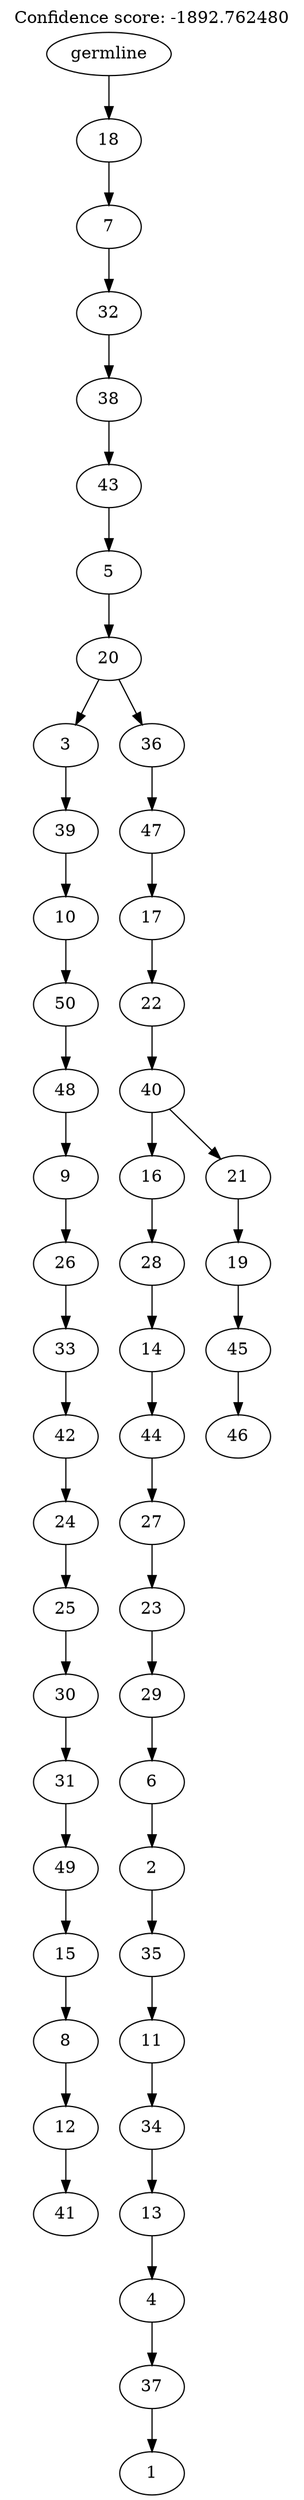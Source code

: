 digraph g {
	"49" -> "50";
	"50" [label="41"];
	"48" -> "49";
	"49" [label="12"];
	"47" -> "48";
	"48" [label="8"];
	"46" -> "47";
	"47" [label="15"];
	"45" -> "46";
	"46" [label="49"];
	"44" -> "45";
	"45" [label="31"];
	"43" -> "44";
	"44" [label="30"];
	"42" -> "43";
	"43" [label="25"];
	"41" -> "42";
	"42" [label="24"];
	"40" -> "41";
	"41" [label="42"];
	"39" -> "40";
	"40" [label="33"];
	"38" -> "39";
	"39" [label="26"];
	"37" -> "38";
	"38" [label="9"];
	"36" -> "37";
	"37" [label="48"];
	"35" -> "36";
	"36" [label="50"];
	"34" -> "35";
	"35" [label="10"];
	"33" -> "34";
	"34" [label="39"];
	"31" -> "32";
	"32" [label="1"];
	"30" -> "31";
	"31" [label="37"];
	"29" -> "30";
	"30" [label="4"];
	"28" -> "29";
	"29" [label="13"];
	"27" -> "28";
	"28" [label="34"];
	"26" -> "27";
	"27" [label="11"];
	"25" -> "26";
	"26" [label="35"];
	"24" -> "25";
	"25" [label="2"];
	"23" -> "24";
	"24" [label="6"];
	"22" -> "23";
	"23" [label="29"];
	"21" -> "22";
	"22" [label="23"];
	"20" -> "21";
	"21" [label="27"];
	"19" -> "20";
	"20" [label="44"];
	"18" -> "19";
	"19" [label="14"];
	"17" -> "18";
	"18" [label="28"];
	"15" -> "16";
	"16" [label="46"];
	"14" -> "15";
	"15" [label="45"];
	"13" -> "14";
	"14" [label="19"];
	"12" -> "13";
	"13" [label="21"];
	"12" -> "17";
	"17" [label="16"];
	"11" -> "12";
	"12" [label="40"];
	"10" -> "11";
	"11" [label="22"];
	"9" -> "10";
	"10" [label="17"];
	"8" -> "9";
	"9" [label="47"];
	"7" -> "8";
	"8" [label="36"];
	"7" -> "33";
	"33" [label="3"];
	"6" -> "7";
	"7" [label="20"];
	"5" -> "6";
	"6" [label="5"];
	"4" -> "5";
	"5" [label="43"];
	"3" -> "4";
	"4" [label="38"];
	"2" -> "3";
	"3" [label="32"];
	"1" -> "2";
	"2" [label="7"];
	"0" -> "1";
	"1" [label="18"];
	"0" [label="germline"];
	labelloc="t";
	label="Confidence score: -1892.762480";
}

